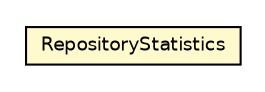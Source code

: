 #!/usr/local/bin/dot
#
# Class diagram 
# Generated by UmlGraph version 4.6 (http://www.spinellis.gr/sw/umlgraph)
#

digraph G {
	edge [fontname="Helvetica",fontsize=10,labelfontname="Helvetica",labelfontsize=10];
	node [fontname="Helvetica",fontsize=10,shape=plaintext];
	// org.apache.maven.archiva.reporting.RepositoryStatistics
	c105216 [label=<<table border="0" cellborder="1" cellspacing="0" cellpadding="2" port="p" bgcolor="lemonChiffon" href="./RepositoryStatistics.html">
		<tr><td><table border="0" cellspacing="0" cellpadding="1">
			<tr><td> RepositoryStatistics </td></tr>
		</table></td></tr>
		</table>>, fontname="Helvetica", fontcolor="black", fontsize=9.0];
}


